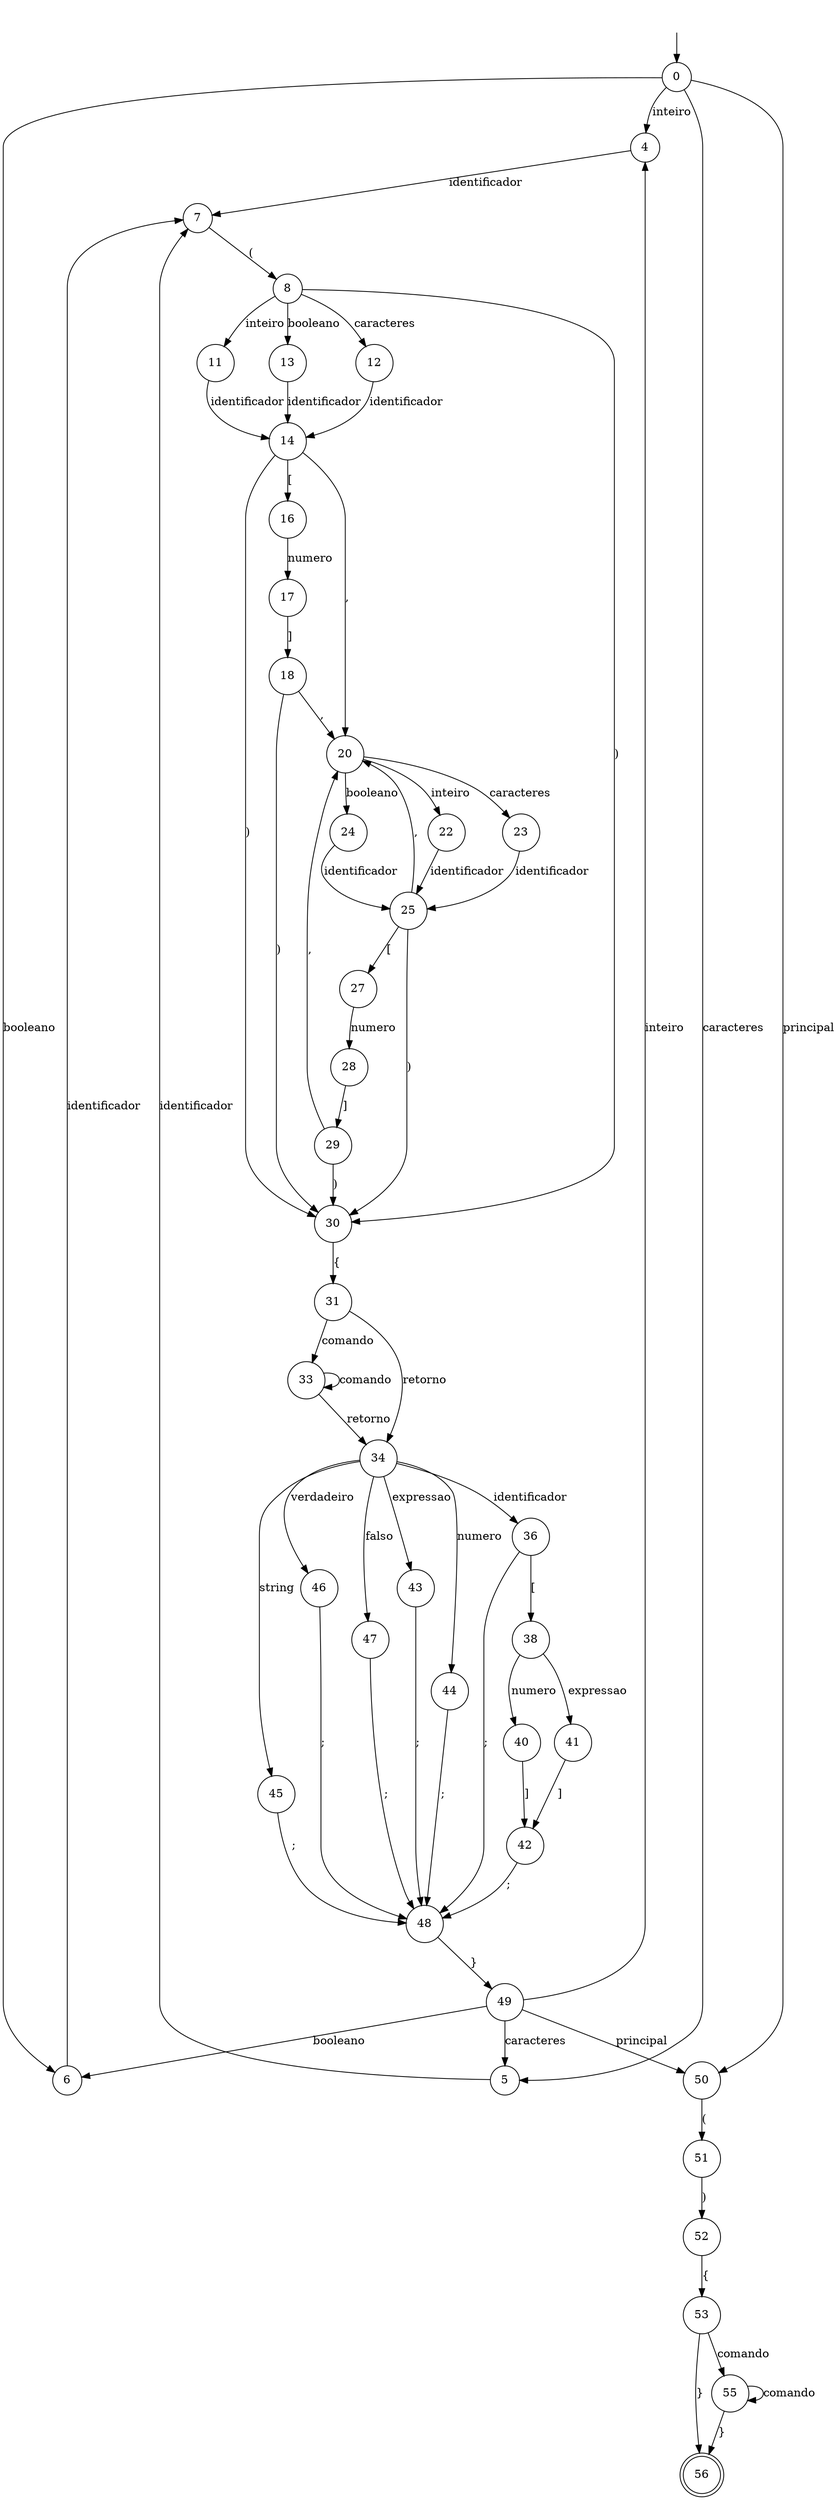digraph programa {

	null [shape = plaintext label=""];
	node [shape = doublecircle] 56;
	node [shape = circle];

	null -> 0;
	0 -> 4 [ label = "inteiro" ];
	0 -> 5 [ label = "caracteres" ];
	0 -> 6 [ label = "booleano" ];
	0 -> 50 [ label = "principal" ];
	4 -> 7 [ label = identificador ];
	5 -> 7 [ label = identificador ];
	6 -> 7 [ label = identificador ];
	7 -> 8 [ label = "(" ];
	8 -> 11 [ label = "inteiro" ];
	8 -> 12 [ label = "caracteres" ];
	8 -> 13 [ label = "booleano" ];
	8 -> 30 [ label = ")" ];
	11 -> 14 [ label = identificador ];
	12 -> 14 [ label = identificador ];
	13 -> 14 [ label = identificador ];
	14 -> 16 [ label = "[" ];
	14 -> 20 [ label = "," ];
	14 -> 30 [ label = ")" ];
	16 -> 17 [ label = numero ];
	17 -> 18 [ label = "]" ];
	18 -> 20 [ label = "," ];
	18 -> 30 [ label = ")" ];
	20 -> 22 [ label = "inteiro" ];
	20 -> 23 [ label = "caracteres" ];
	20 -> 24 [ label = "booleano" ];
	22 -> 25 [ label = identificador ];
	23 -> 25 [ label = identificador ];
	24 -> 25 [ label = identificador ];
	25 -> 27 [ label = "[" ];
	25 -> 20 [ label = "," ];
	25 -> 30 [ label = ")" ];
	27 -> 28 [ label = numero ];
	28 -> 29 [ label = "]" ];
	29 -> 20 [ label = "," ];
	29 -> 30 [ label = ")" ];
	30 -> 31 [ label = "{" ];
	31 -> 33 [ label = comando ];
	31 -> 34 [ label = "retorno" ];
	33 -> 33 [ label = comando ];
	33 -> 34 [ label = "retorno" ];
	34 -> 36 [ label = identificador ];
	34 -> 43 [ label = expressao ];
	34 -> 44 [ label = numero ];
	34 -> 45 [ label = string ];
	34 -> 46 [ label = "verdadeiro" ];
	34 -> 47 [ label = "falso" ];
	36 -> 38 [ label = "[" ];
	36 -> 48 [ label = ";" ];
	38 -> 40 [ label = numero ];
	38 -> 41 [ label = expressao ];
	40 -> 42 [ label = "]" ];
	41 -> 42 [ label = "]" ];
	42 -> 48 [ label = ";" ];
	43 -> 48 [ label = ";" ];
	44 -> 48 [ label = ";" ];
	45 -> 48 [ label = ";" ];
	46 -> 48 [ label = ";" ];
	47 -> 48 [ label = ";" ];
	48 -> 49 [ label = "}" ];
	49 -> 4 [ label = "inteiro" ];
	49 -> 5 [ label = "caracteres" ];
	49 -> 6 [ label = "booleano" ];
	49 -> 50 [ label = "principal" ];
	50 -> 51 [ label = "(" ];
	51 -> 52 [ label = ")" ];
	52 -> 53 [ label = "{" ];
	53 -> 55 [ label = comando ];
	53 -> 56 [ label = "}" ];
	55 -> 55 [ label = comando ];
	55 -> 56 [ label = "}" ];
}
